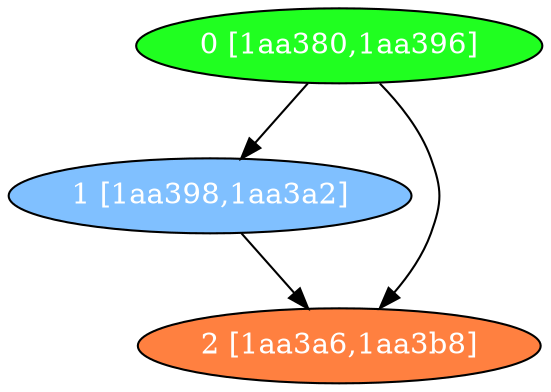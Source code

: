 diGraph libnss3{
	libnss3_0  [style=filled fillcolor="#20FF20" fontcolor="#ffffff" shape=oval label="0 [1aa380,1aa396]"]
	libnss3_1  [style=filled fillcolor="#80C0FF" fontcolor="#ffffff" shape=oval label="1 [1aa398,1aa3a2]"]
	libnss3_2  [style=filled fillcolor="#FF8040" fontcolor="#ffffff" shape=oval label="2 [1aa3a6,1aa3b8]"]

	libnss3_0 -> libnss3_1
	libnss3_0 -> libnss3_2
	libnss3_1 -> libnss3_2
}